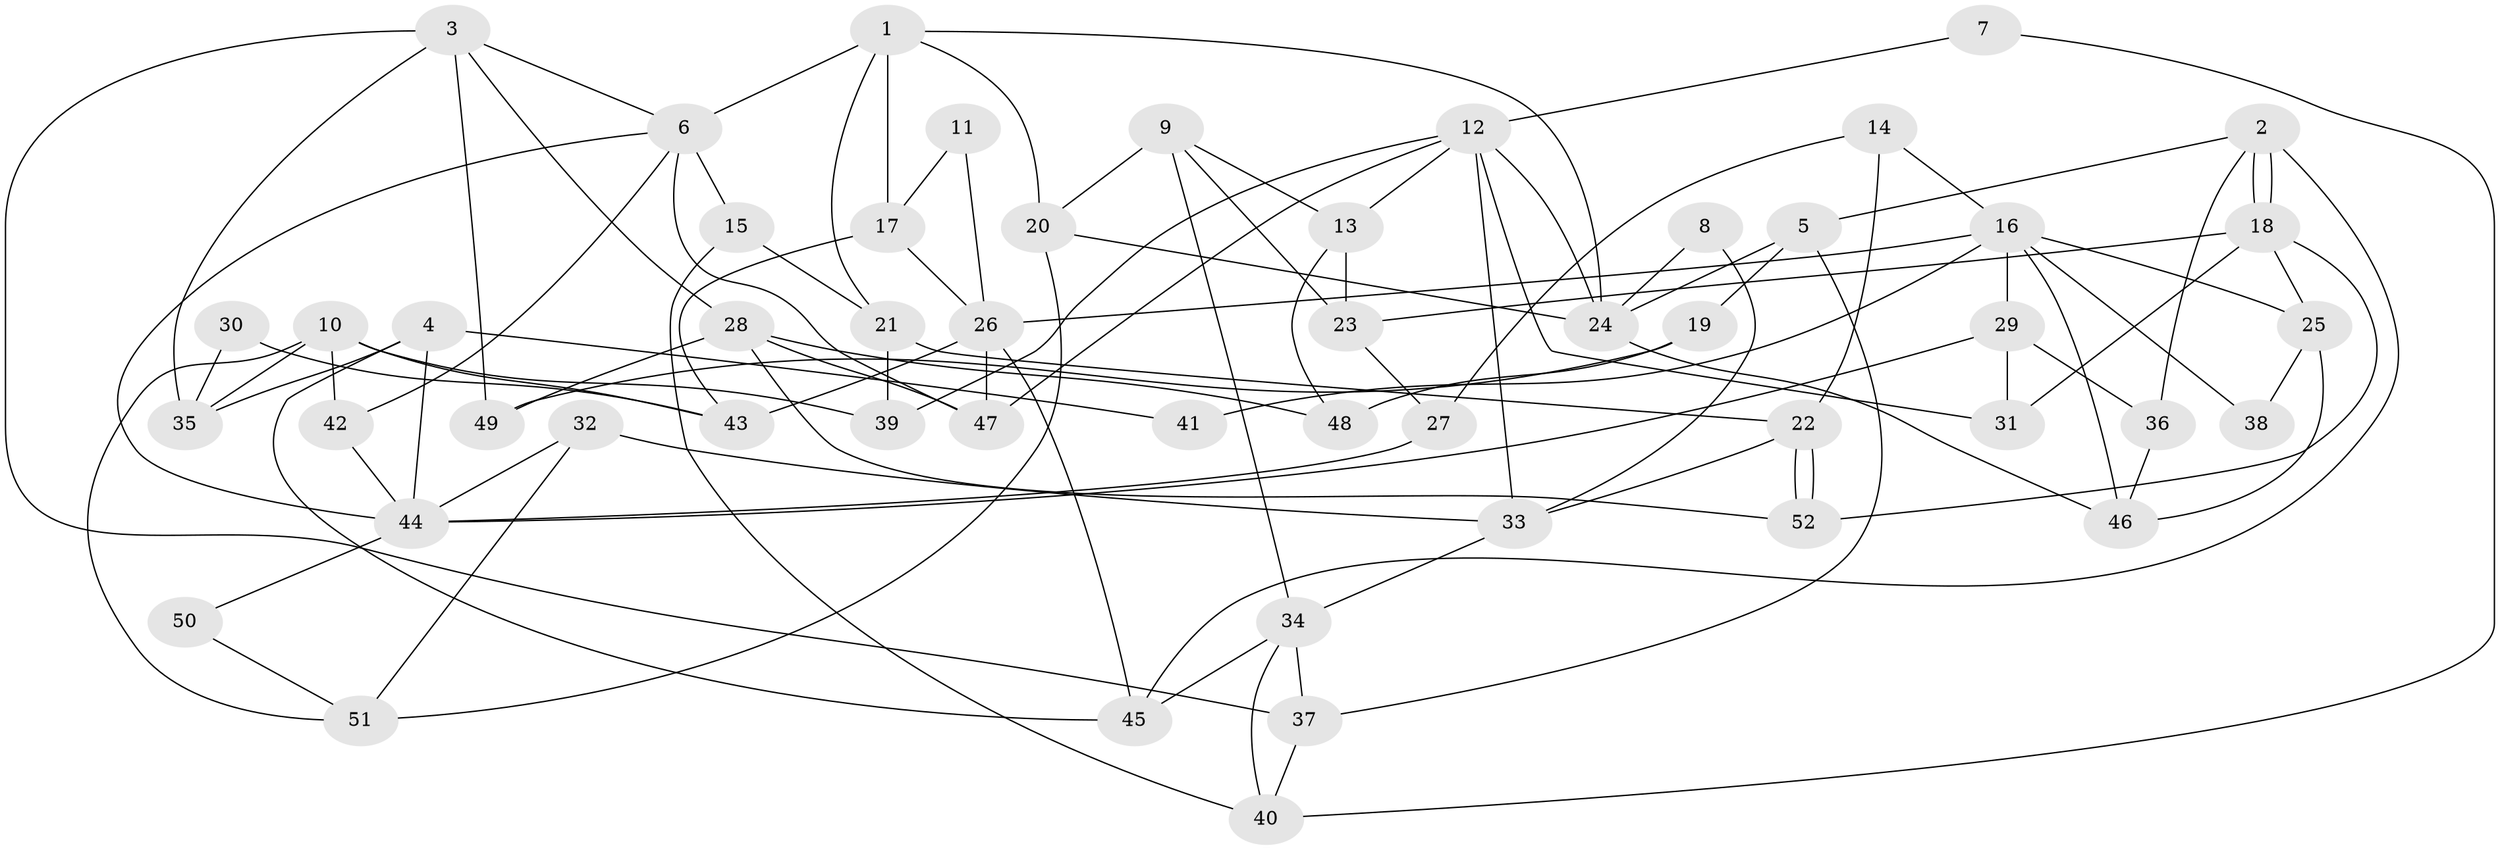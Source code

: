 // coarse degree distribution, {7: 0.15625, 8: 0.0625, 4: 0.125, 5: 0.125, 2: 0.125, 10: 0.03125, 3: 0.28125, 6: 0.09375}
// Generated by graph-tools (version 1.1) at 2025/23/03/03/25 07:23:59]
// undirected, 52 vertices, 104 edges
graph export_dot {
graph [start="1"]
  node [color=gray90,style=filled];
  1;
  2;
  3;
  4;
  5;
  6;
  7;
  8;
  9;
  10;
  11;
  12;
  13;
  14;
  15;
  16;
  17;
  18;
  19;
  20;
  21;
  22;
  23;
  24;
  25;
  26;
  27;
  28;
  29;
  30;
  31;
  32;
  33;
  34;
  35;
  36;
  37;
  38;
  39;
  40;
  41;
  42;
  43;
  44;
  45;
  46;
  47;
  48;
  49;
  50;
  51;
  52;
  1 -- 24;
  1 -- 21;
  1 -- 6;
  1 -- 17;
  1 -- 20;
  2 -- 45;
  2 -- 18;
  2 -- 18;
  2 -- 5;
  2 -- 36;
  3 -- 28;
  3 -- 37;
  3 -- 6;
  3 -- 35;
  3 -- 49;
  4 -- 45;
  4 -- 35;
  4 -- 41;
  4 -- 44;
  5 -- 24;
  5 -- 19;
  5 -- 37;
  6 -- 15;
  6 -- 42;
  6 -- 44;
  6 -- 47;
  7 -- 12;
  7 -- 40;
  8 -- 33;
  8 -- 24;
  9 -- 23;
  9 -- 20;
  9 -- 13;
  9 -- 34;
  10 -- 43;
  10 -- 42;
  10 -- 35;
  10 -- 39;
  10 -- 51;
  11 -- 17;
  11 -- 26;
  12 -- 47;
  12 -- 33;
  12 -- 13;
  12 -- 24;
  12 -- 31;
  12 -- 39;
  13 -- 23;
  13 -- 48;
  14 -- 27;
  14 -- 22;
  14 -- 16;
  15 -- 21;
  15 -- 40;
  16 -- 46;
  16 -- 25;
  16 -- 26;
  16 -- 29;
  16 -- 38;
  16 -- 41;
  17 -- 26;
  17 -- 43;
  18 -- 31;
  18 -- 23;
  18 -- 25;
  18 -- 52;
  19 -- 49;
  19 -- 48;
  20 -- 24;
  20 -- 51;
  21 -- 22;
  21 -- 39;
  22 -- 52;
  22 -- 52;
  22 -- 33;
  23 -- 27;
  24 -- 46;
  25 -- 38;
  25 -- 46;
  26 -- 47;
  26 -- 43;
  26 -- 45;
  27 -- 44;
  28 -- 52;
  28 -- 48;
  28 -- 47;
  28 -- 49;
  29 -- 44;
  29 -- 31;
  29 -- 36;
  30 -- 43;
  30 -- 35;
  32 -- 51;
  32 -- 44;
  32 -- 33;
  33 -- 34;
  34 -- 40;
  34 -- 37;
  34 -- 45;
  36 -- 46;
  37 -- 40;
  42 -- 44;
  44 -- 50;
  50 -- 51;
}
